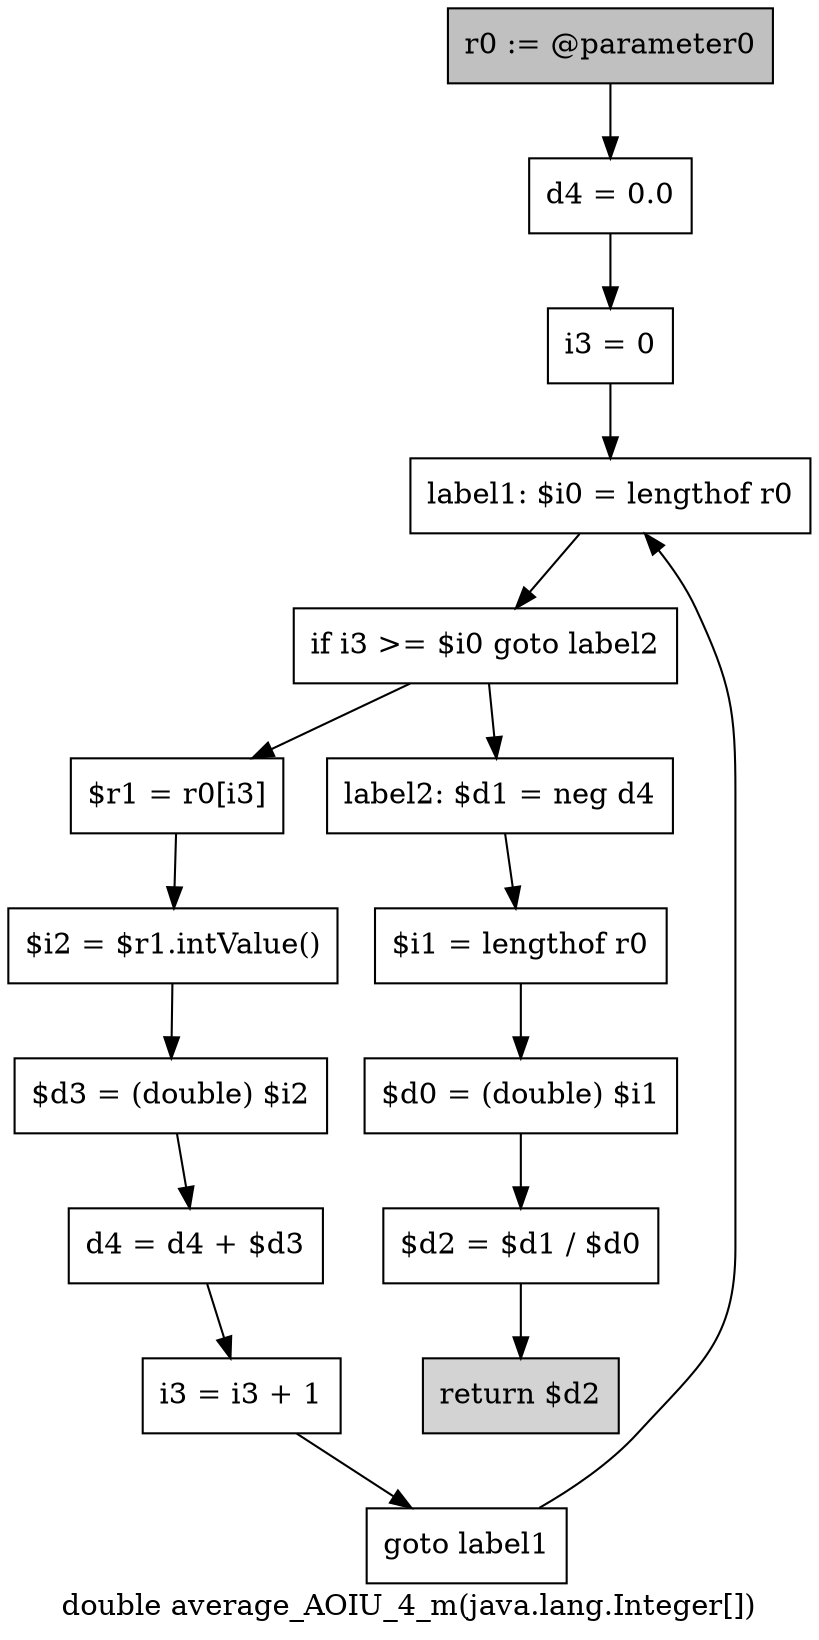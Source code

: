 digraph "double average_AOIU_4_m(java.lang.Integer[])" {
    label="double average_AOIU_4_m(java.lang.Integer[])";
    node [shape=box];
    "0" [style=filled,fillcolor=gray,label="r0 := @parameter0",];
    "1" [label="d4 = 0.0",];
    "0"->"1";
    "2" [label="i3 = 0",];
    "1"->"2";
    "3" [label="label1: $i0 = lengthof r0",];
    "2"->"3";
    "4" [label="if i3 >= $i0 goto label2",];
    "3"->"4";
    "5" [label="$r1 = r0[i3]",];
    "4"->"5";
    "11" [label="label2: $d1 = neg d4",];
    "4"->"11";
    "6" [label="$i2 = $r1.intValue()",];
    "5"->"6";
    "7" [label="$d3 = (double) $i2",];
    "6"->"7";
    "8" [label="d4 = d4 + $d3",];
    "7"->"8";
    "9" [label="i3 = i3 + 1",];
    "8"->"9";
    "10" [label="goto label1",];
    "9"->"10";
    "10"->"3";
    "12" [label="$i1 = lengthof r0",];
    "11"->"12";
    "13" [label="$d0 = (double) $i1",];
    "12"->"13";
    "14" [label="$d2 = $d1 / $d0",];
    "13"->"14";
    "15" [style=filled,fillcolor=lightgray,label="return $d2",];
    "14"->"15";
}
